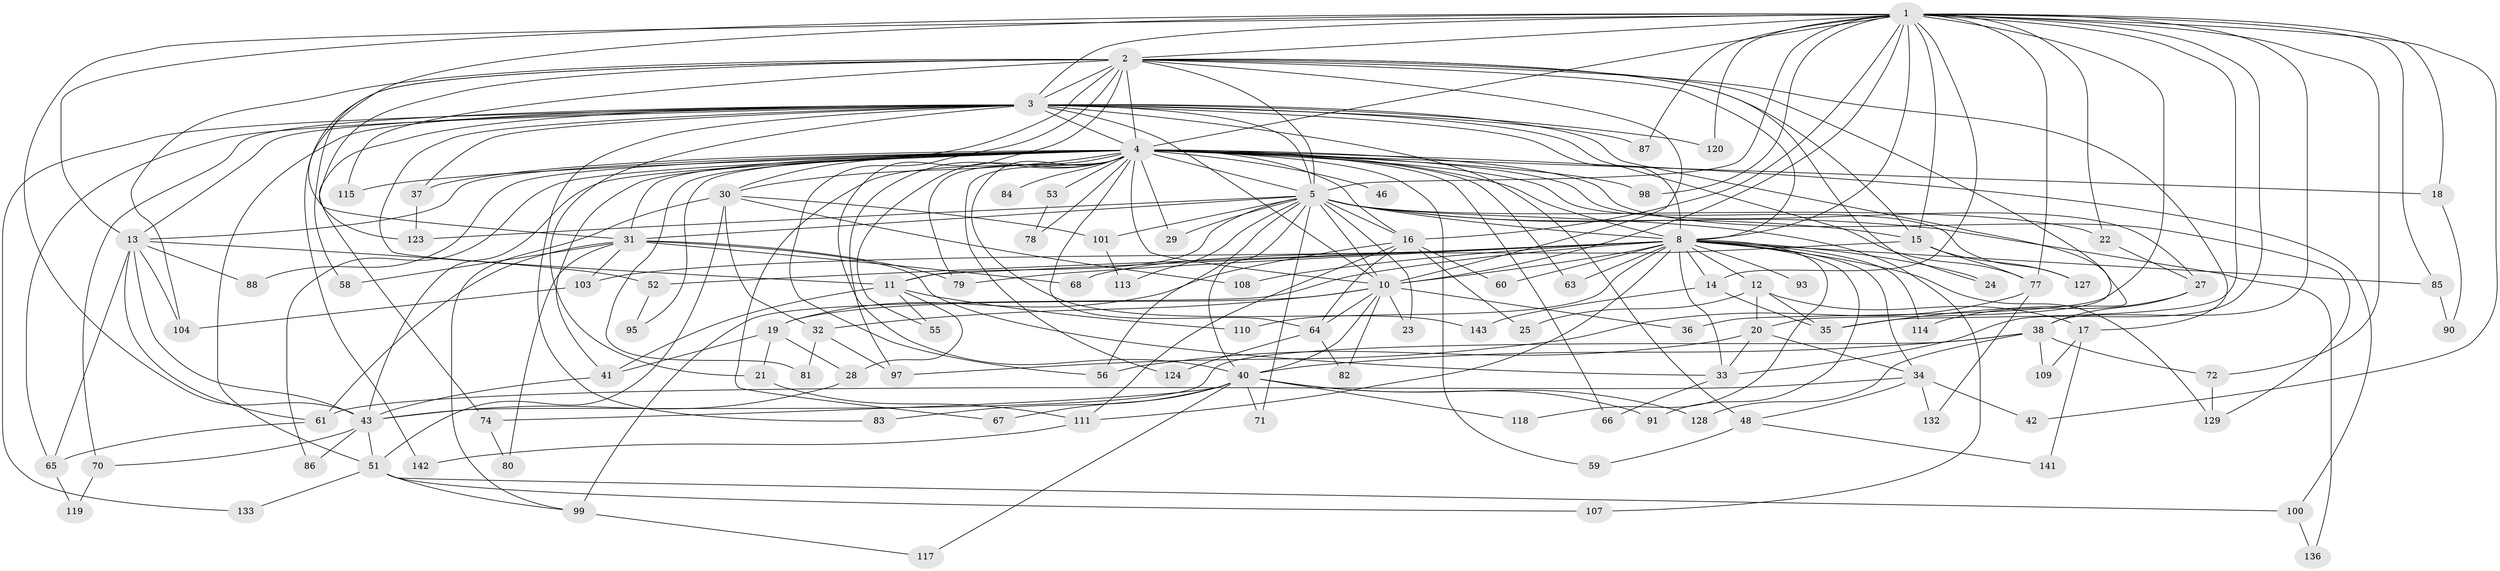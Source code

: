 // Generated by graph-tools (version 1.1) at 2025/51/02/27/25 19:51:51]
// undirected, 105 vertices, 241 edges
graph export_dot {
graph [start="1"]
  node [color=gray90,style=filled];
  1 [super="+94"];
  2 [super="+122"];
  3 [super="+7"];
  4 [super="+6"];
  5 [super="+39"];
  8 [super="+9"];
  10 [super="+69"];
  11 [super="+139"];
  12 [super="+76"];
  13 [super="+75"];
  14;
  15 [super="+89"];
  16 [super="+135"];
  17 [super="+130"];
  18;
  19 [super="+26"];
  20 [super="+96"];
  21;
  22;
  23;
  24;
  25;
  27;
  28 [super="+92"];
  29;
  30;
  31 [super="+138"];
  32;
  33 [super="+57"];
  34 [super="+73"];
  35 [super="+49"];
  36;
  37;
  38 [super="+47"];
  40 [super="+45"];
  41 [super="+44"];
  42;
  43 [super="+50"];
  46;
  48 [super="+54"];
  51 [super="+62"];
  52;
  53;
  55;
  56 [super="+105"];
  58;
  59;
  60;
  61;
  63;
  64 [super="+131"];
  65 [super="+116"];
  66 [super="+102"];
  67;
  68;
  70 [super="+125"];
  71;
  72;
  74;
  77 [super="+121"];
  78;
  79 [super="+112"];
  80;
  81;
  82;
  83;
  84;
  85;
  86;
  87;
  88;
  90;
  91;
  93;
  95;
  97;
  98;
  99 [super="+134"];
  100;
  101;
  103 [super="+106"];
  104;
  107;
  108;
  109;
  110;
  111 [super="+137"];
  113;
  114;
  115;
  117;
  118;
  119;
  120;
  123 [super="+126"];
  124;
  127;
  128;
  129 [super="+140"];
  132;
  133;
  136;
  141;
  142;
  143;
  1 -- 2;
  1 -- 3 [weight=2];
  1 -- 4 [weight=2];
  1 -- 5;
  1 -- 8 [weight=2];
  1 -- 10;
  1 -- 14;
  1 -- 15;
  1 -- 16;
  1 -- 18;
  1 -- 22;
  1 -- 33;
  1 -- 35;
  1 -- 36;
  1 -- 38;
  1 -- 42;
  1 -- 72;
  1 -- 77;
  1 -- 85;
  1 -- 87;
  1 -- 98;
  1 -- 120;
  1 -- 13;
  1 -- 31;
  1 -- 43;
  2 -- 3 [weight=3];
  2 -- 4 [weight=2];
  2 -- 5;
  2 -- 8 [weight=2];
  2 -- 10;
  2 -- 15;
  2 -- 17;
  2 -- 20;
  2 -- 24;
  2 -- 30;
  2 -- 40;
  2 -- 56;
  2 -- 58;
  2 -- 104;
  2 -- 115;
  2 -- 123;
  2 -- 142;
  3 -- 4 [weight=4];
  3 -- 5 [weight=2];
  3 -- 8 [weight=4];
  3 -- 10 [weight=2];
  3 -- 70 [weight=2];
  3 -- 74;
  3 -- 83;
  3 -- 120;
  3 -- 133;
  3 -- 13;
  3 -- 77;
  3 -- 21;
  3 -- 87;
  3 -- 35;
  3 -- 37;
  3 -- 48 [weight=2];
  3 -- 11;
  3 -- 65;
  3 -- 51;
  4 -- 5 [weight=2];
  4 -- 8 [weight=4];
  4 -- 10 [weight=2];
  4 -- 29;
  4 -- 31;
  4 -- 37;
  4 -- 41;
  4 -- 46 [weight=2];
  4 -- 59;
  4 -- 63;
  4 -- 64;
  4 -- 66 [weight=2];
  4 -- 79;
  4 -- 81;
  4 -- 84 [weight=2];
  4 -- 86;
  4 -- 88;
  4 -- 95;
  4 -- 98;
  4 -- 100;
  4 -- 115;
  4 -- 127;
  4 -- 143;
  4 -- 67;
  4 -- 13;
  4 -- 78;
  4 -- 18;
  4 -- 27;
  4 -- 30;
  4 -- 97;
  4 -- 43;
  4 -- 53;
  4 -- 55;
  4 -- 124;
  4 -- 129;
  4 -- 16;
  5 -- 8 [weight=2];
  5 -- 10;
  5 -- 11;
  5 -- 16;
  5 -- 22;
  5 -- 23;
  5 -- 29;
  5 -- 31;
  5 -- 56;
  5 -- 71;
  5 -- 101;
  5 -- 107;
  5 -- 113;
  5 -- 123;
  5 -- 136;
  5 -- 15;
  5 -- 40;
  8 -- 10 [weight=2];
  8 -- 11;
  8 -- 12 [weight=2];
  8 -- 14;
  8 -- 24;
  8 -- 52;
  8 -- 63;
  8 -- 79;
  8 -- 93 [weight=2];
  8 -- 99;
  8 -- 110;
  8 -- 111;
  8 -- 118;
  8 -- 33;
  8 -- 129;
  8 -- 85;
  8 -- 91;
  8 -- 34;
  8 -- 103;
  8 -- 108;
  8 -- 114;
  8 -- 60;
  10 -- 19;
  10 -- 23;
  10 -- 32;
  10 -- 36;
  10 -- 82;
  10 -- 40;
  10 -- 64;
  11 -- 28;
  11 -- 41;
  11 -- 55;
  11 -- 110;
  12 -- 17;
  12 -- 20;
  12 -- 25;
  12 -- 35;
  13 -- 43;
  13 -- 52;
  13 -- 61;
  13 -- 65;
  13 -- 88;
  13 -- 104;
  14 -- 143;
  14 -- 35;
  15 -- 68;
  15 -- 127;
  15 -- 77;
  16 -- 19;
  16 -- 25;
  16 -- 60;
  16 -- 64;
  16 -- 111;
  17 -- 109;
  17 -- 141;
  18 -- 90;
  19 -- 21 [weight=2];
  19 -- 28;
  19 -- 41;
  20 -- 34;
  20 -- 33;
  20 -- 56;
  21 -- 111;
  22 -- 27;
  27 -- 38;
  27 -- 114;
  28 -- 43;
  30 -- 32;
  30 -- 51;
  30 -- 99;
  30 -- 101;
  30 -- 108;
  31 -- 33;
  31 -- 58;
  31 -- 61;
  31 -- 68;
  31 -- 80;
  31 -- 103;
  31 -- 79;
  32 -- 81;
  32 -- 97;
  33 -- 66;
  34 -- 42;
  34 -- 48;
  34 -- 132;
  34 -- 61;
  37 -- 123;
  38 -- 40;
  38 -- 72;
  38 -- 109;
  38 -- 128;
  38 -- 43;
  40 -- 67;
  40 -- 74;
  40 -- 83;
  40 -- 91;
  40 -- 117;
  40 -- 118;
  40 -- 128;
  40 -- 71;
  41 -- 43;
  43 -- 51;
  43 -- 86;
  43 -- 70;
  48 -- 141;
  48 -- 59;
  51 -- 100;
  51 -- 107;
  51 -- 133;
  51 -- 99;
  52 -- 95;
  53 -- 78;
  61 -- 65;
  64 -- 82;
  64 -- 124;
  65 -- 119;
  70 -- 119;
  72 -- 129;
  74 -- 80;
  77 -- 132;
  77 -- 97;
  85 -- 90;
  99 -- 117;
  100 -- 136;
  101 -- 113;
  103 -- 104;
  111 -- 142;
}
